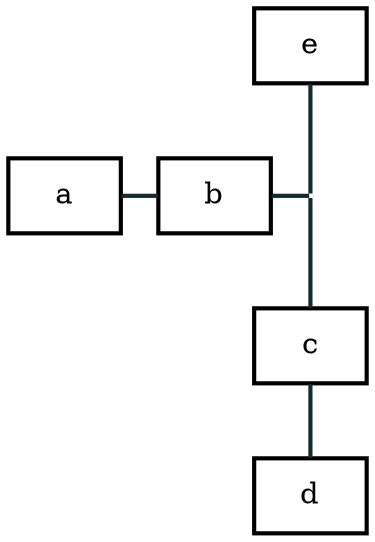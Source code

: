 
digraph x {
  graph [autosize=true]
  graph [bb="0,0,54,108"];

  node [shape="box", penwidth = 2];
  
  dummy[label="", fixedsize="false", width=0, height=0, shape=none];
  edge [color="#142b30", arrowhead="none", penwidth = 2];

  e -> dummy
  a -> b 
  b -> dummy;
  dummy -> c;
  c -> d

  {rank=same; a; dummy; b};
}